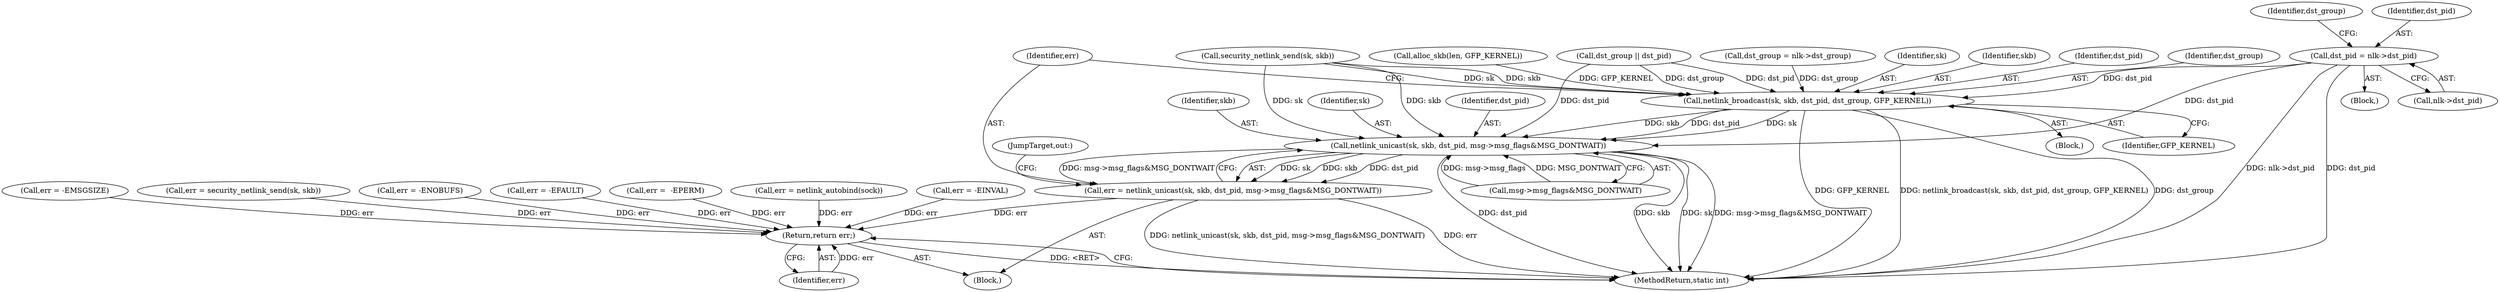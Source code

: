 digraph "0_linux_20e1db19db5d6b9e4e83021595eab0dc8f107bef_0@pointer" {
"1000212" [label="(Call,dst_pid = nlk->dst_pid)"];
"1000323" [label="(Call,netlink_broadcast(sk, skb, dst_pid, dst_group, GFP_KERNEL))"];
"1000331" [label="(Call,netlink_unicast(sk, skb, dst_pid, msg->msg_flags&MSG_DONTWAIT))"];
"1000329" [label="(Call,err = netlink_unicast(sk, skb, dst_pid, msg->msg_flags&MSG_DONTWAIT))"];
"1000345" [label="(Return,return err;)"];
"1000218" [label="(Identifier,dst_group)"];
"1000331" [label="(Call,netlink_unicast(sk, skb, dst_pid, msg->msg_flags&MSG_DONTWAIT))"];
"1000346" [label="(Identifier,err)"];
"1000323" [label="(Call,netlink_broadcast(sk, skb, dst_pid, dst_group, GFP_KERNEL))"];
"1000345" [label="(Return,return err;)"];
"1000333" [label="(Identifier,skb)"];
"1000287" [label="(Call,err = -EFAULT)"];
"1000347" [label="(MethodReturn,static int)"];
"1000217" [label="(Call,dst_group = nlk->dst_group)"];
"1000335" [label="(Call,msg->msg_flags&MSG_DONTWAIT)"];
"1000317" [label="(Block,)"];
"1000329" [label="(Call,err = netlink_unicast(sk, skb, dst_pid, msg->msg_flags&MSG_DONTWAIT))"];
"1000196" [label="(Call,err =  -EPERM)"];
"1000213" [label="(Identifier,dst_pid)"];
"1000324" [label="(Identifier,sk)"];
"1000325" [label="(Identifier,skb)"];
"1000328" [label="(Identifier,GFP_KERNEL)"];
"1000340" [label="(JumpTarget,out:)"];
"1000202" [label="(Call,dst_group || dst_pid)"];
"1000332" [label="(Identifier,sk)"];
"1000228" [label="(Call,err = netlink_autobind(sock))"];
"1000326" [label="(Identifier,dst_pid)"];
"1000212" [label="(Call,dst_pid = nlk->dst_pid)"];
"1000174" [label="(Call,err = -EINVAL)"];
"1000211" [label="(Block,)"];
"1000306" [label="(Call,security_netlink_send(sk, skb))"];
"1000334" [label="(Identifier,dst_pid)"];
"1000105" [label="(Block,)"];
"1000235" [label="(Call,err = -EMSGSIZE)"];
"1000304" [label="(Call,err = security_netlink_send(sk, skb))"];
"1000248" [label="(Call,err = -ENOBUFS)"];
"1000214" [label="(Call,nlk->dst_pid)"];
"1000330" [label="(Identifier,err)"];
"1000327" [label="(Identifier,dst_group)"];
"1000254" [label="(Call,alloc_skb(len, GFP_KERNEL))"];
"1000212" -> "1000211"  [label="AST: "];
"1000212" -> "1000214"  [label="CFG: "];
"1000213" -> "1000212"  [label="AST: "];
"1000214" -> "1000212"  [label="AST: "];
"1000218" -> "1000212"  [label="CFG: "];
"1000212" -> "1000347"  [label="DDG: nlk->dst_pid"];
"1000212" -> "1000347"  [label="DDG: dst_pid"];
"1000212" -> "1000323"  [label="DDG: dst_pid"];
"1000212" -> "1000331"  [label="DDG: dst_pid"];
"1000323" -> "1000317"  [label="AST: "];
"1000323" -> "1000328"  [label="CFG: "];
"1000324" -> "1000323"  [label="AST: "];
"1000325" -> "1000323"  [label="AST: "];
"1000326" -> "1000323"  [label="AST: "];
"1000327" -> "1000323"  [label="AST: "];
"1000328" -> "1000323"  [label="AST: "];
"1000330" -> "1000323"  [label="CFG: "];
"1000323" -> "1000347"  [label="DDG: GFP_KERNEL"];
"1000323" -> "1000347"  [label="DDG: netlink_broadcast(sk, skb, dst_pid, dst_group, GFP_KERNEL)"];
"1000323" -> "1000347"  [label="DDG: dst_group"];
"1000306" -> "1000323"  [label="DDG: sk"];
"1000306" -> "1000323"  [label="DDG: skb"];
"1000202" -> "1000323"  [label="DDG: dst_pid"];
"1000202" -> "1000323"  [label="DDG: dst_group"];
"1000217" -> "1000323"  [label="DDG: dst_group"];
"1000254" -> "1000323"  [label="DDG: GFP_KERNEL"];
"1000323" -> "1000331"  [label="DDG: sk"];
"1000323" -> "1000331"  [label="DDG: skb"];
"1000323" -> "1000331"  [label="DDG: dst_pid"];
"1000331" -> "1000329"  [label="AST: "];
"1000331" -> "1000335"  [label="CFG: "];
"1000332" -> "1000331"  [label="AST: "];
"1000333" -> "1000331"  [label="AST: "];
"1000334" -> "1000331"  [label="AST: "];
"1000335" -> "1000331"  [label="AST: "];
"1000329" -> "1000331"  [label="CFG: "];
"1000331" -> "1000347"  [label="DDG: dst_pid"];
"1000331" -> "1000347"  [label="DDG: skb"];
"1000331" -> "1000347"  [label="DDG: sk"];
"1000331" -> "1000347"  [label="DDG: msg->msg_flags&MSG_DONTWAIT"];
"1000331" -> "1000329"  [label="DDG: sk"];
"1000331" -> "1000329"  [label="DDG: skb"];
"1000331" -> "1000329"  [label="DDG: dst_pid"];
"1000331" -> "1000329"  [label="DDG: msg->msg_flags&MSG_DONTWAIT"];
"1000306" -> "1000331"  [label="DDG: sk"];
"1000306" -> "1000331"  [label="DDG: skb"];
"1000202" -> "1000331"  [label="DDG: dst_pid"];
"1000335" -> "1000331"  [label="DDG: msg->msg_flags"];
"1000335" -> "1000331"  [label="DDG: MSG_DONTWAIT"];
"1000329" -> "1000105"  [label="AST: "];
"1000330" -> "1000329"  [label="AST: "];
"1000340" -> "1000329"  [label="CFG: "];
"1000329" -> "1000347"  [label="DDG: netlink_unicast(sk, skb, dst_pid, msg->msg_flags&MSG_DONTWAIT)"];
"1000329" -> "1000347"  [label="DDG: err"];
"1000329" -> "1000345"  [label="DDG: err"];
"1000345" -> "1000105"  [label="AST: "];
"1000345" -> "1000346"  [label="CFG: "];
"1000346" -> "1000345"  [label="AST: "];
"1000347" -> "1000345"  [label="CFG: "];
"1000345" -> "1000347"  [label="DDG: <RET>"];
"1000346" -> "1000345"  [label="DDG: err"];
"1000235" -> "1000345"  [label="DDG: err"];
"1000304" -> "1000345"  [label="DDG: err"];
"1000228" -> "1000345"  [label="DDG: err"];
"1000196" -> "1000345"  [label="DDG: err"];
"1000287" -> "1000345"  [label="DDG: err"];
"1000174" -> "1000345"  [label="DDG: err"];
"1000248" -> "1000345"  [label="DDG: err"];
}
